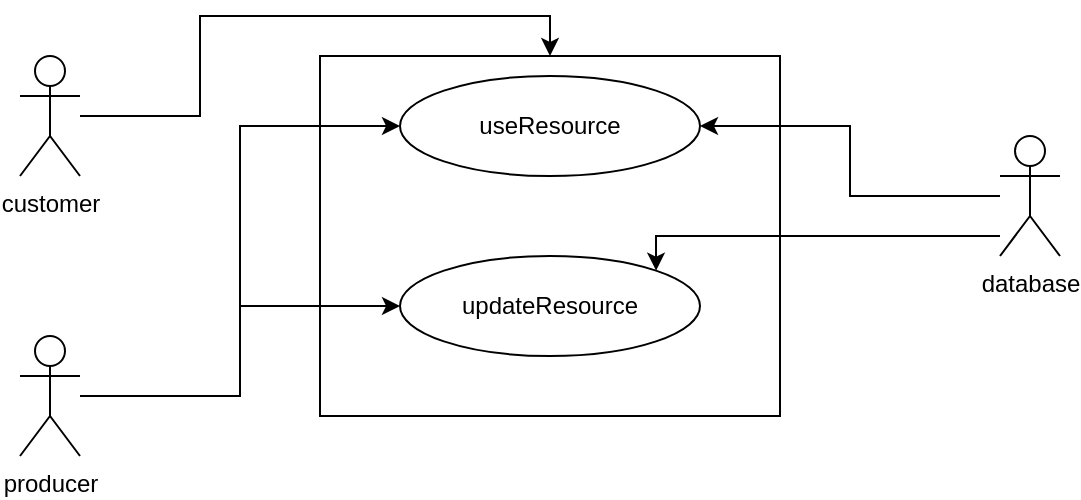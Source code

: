 <mxfile version="21.3.3" type="github">
  <diagram name="페이지-1" id="PGRYKVP842Or1vW37C0W">
    <mxGraphModel dx="788" dy="1156" grid="1" gridSize="10" guides="1" tooltips="1" connect="1" arrows="1" fold="1" page="1" pageScale="1" pageWidth="827" pageHeight="1169" math="0" shadow="0">
      <root>
        <mxCell id="0" />
        <mxCell id="1" parent="0" />
        <mxCell id="1Fu8yYp3ckz7zAabFXxA-22" style="edgeStyle=orthogonalEdgeStyle;rounded=0;orthogonalLoop=1;jettySize=auto;html=1;entryX=0.5;entryY=0;entryDx=0;entryDy=0;" edge="1" parent="1" source="1Fu8yYp3ckz7zAabFXxA-1" target="1Fu8yYp3ckz7zAabFXxA-4">
          <mxGeometry relative="1" as="geometry" />
        </mxCell>
        <mxCell id="1Fu8yYp3ckz7zAabFXxA-1" value="customer" style="shape=umlActor;verticalLabelPosition=bottom;verticalAlign=top;html=1;outlineConnect=0;" vertex="1" parent="1">
          <mxGeometry x="120" y="320" width="30" height="60" as="geometry" />
        </mxCell>
        <mxCell id="1Fu8yYp3ckz7zAabFXxA-4" value="" style="whiteSpace=wrap;html=1;verticalAlign=top;" vertex="1" parent="1">
          <mxGeometry x="270" y="320" width="230" height="180" as="geometry" />
        </mxCell>
        <mxCell id="1Fu8yYp3ckz7zAabFXxA-19" style="edgeStyle=orthogonalEdgeStyle;rounded=0;orthogonalLoop=1;jettySize=auto;html=1;entryX=0;entryY=0.5;entryDx=0;entryDy=0;" edge="1" parent="1" source="1Fu8yYp3ckz7zAabFXxA-7" target="1Fu8yYp3ckz7zAabFXxA-16">
          <mxGeometry relative="1" as="geometry" />
        </mxCell>
        <mxCell id="1Fu8yYp3ckz7zAabFXxA-20" style="edgeStyle=orthogonalEdgeStyle;rounded=0;orthogonalLoop=1;jettySize=auto;html=1;entryX=0;entryY=0.5;entryDx=0;entryDy=0;" edge="1" parent="1" source="1Fu8yYp3ckz7zAabFXxA-7" target="1Fu8yYp3ckz7zAabFXxA-15">
          <mxGeometry relative="1" as="geometry" />
        </mxCell>
        <mxCell id="1Fu8yYp3ckz7zAabFXxA-7" value="producer" style="shape=umlActor;verticalLabelPosition=bottom;verticalAlign=top;html=1;outlineConnect=0;" vertex="1" parent="1">
          <mxGeometry x="120" y="460" width="30" height="60" as="geometry" />
        </mxCell>
        <mxCell id="1Fu8yYp3ckz7zAabFXxA-23" style="edgeStyle=orthogonalEdgeStyle;rounded=0;orthogonalLoop=1;jettySize=auto;html=1;entryX=1;entryY=0;entryDx=0;entryDy=0;" edge="1" parent="1" source="1Fu8yYp3ckz7zAabFXxA-13" target="1Fu8yYp3ckz7zAabFXxA-16">
          <mxGeometry relative="1" as="geometry">
            <Array as="points">
              <mxPoint x="438" y="410" />
            </Array>
          </mxGeometry>
        </mxCell>
        <mxCell id="1Fu8yYp3ckz7zAabFXxA-24" style="edgeStyle=orthogonalEdgeStyle;rounded=0;orthogonalLoop=1;jettySize=auto;html=1;entryX=1;entryY=0.5;entryDx=0;entryDy=0;" edge="1" parent="1" source="1Fu8yYp3ckz7zAabFXxA-13" target="1Fu8yYp3ckz7zAabFXxA-15">
          <mxGeometry relative="1" as="geometry" />
        </mxCell>
        <mxCell id="1Fu8yYp3ckz7zAabFXxA-13" value="database" style="shape=umlActor;verticalLabelPosition=bottom;verticalAlign=top;html=1;outlineConnect=0;" vertex="1" parent="1">
          <mxGeometry x="610" y="360" width="30" height="60" as="geometry" />
        </mxCell>
        <mxCell id="1Fu8yYp3ckz7zAabFXxA-15" value="useResource" style="ellipse;whiteSpace=wrap;html=1;" vertex="1" parent="1">
          <mxGeometry x="310" y="330" width="150" height="50" as="geometry" />
        </mxCell>
        <mxCell id="1Fu8yYp3ckz7zAabFXxA-16" value="updateResource" style="ellipse;whiteSpace=wrap;html=1;" vertex="1" parent="1">
          <mxGeometry x="310" y="420" width="150" height="50" as="geometry" />
        </mxCell>
      </root>
    </mxGraphModel>
  </diagram>
</mxfile>
